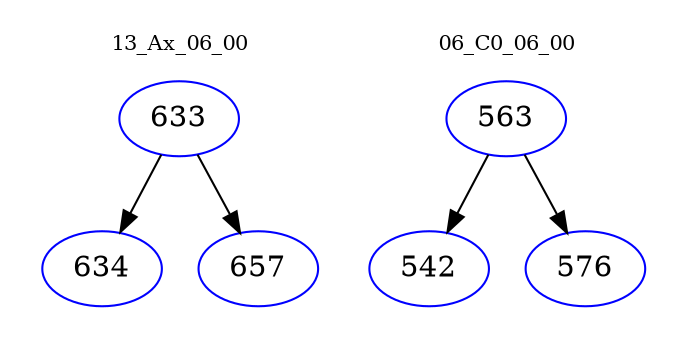 digraph{
subgraph cluster_0 {
color = white
label = "13_Ax_06_00";
fontsize=10;
T0_633 [label="633", color="blue"]
T0_633 -> T0_634 [color="black"]
T0_634 [label="634", color="blue"]
T0_633 -> T0_657 [color="black"]
T0_657 [label="657", color="blue"]
}
subgraph cluster_1 {
color = white
label = "06_C0_06_00";
fontsize=10;
T1_563 [label="563", color="blue"]
T1_563 -> T1_542 [color="black"]
T1_542 [label="542", color="blue"]
T1_563 -> T1_576 [color="black"]
T1_576 [label="576", color="blue"]
}
}
